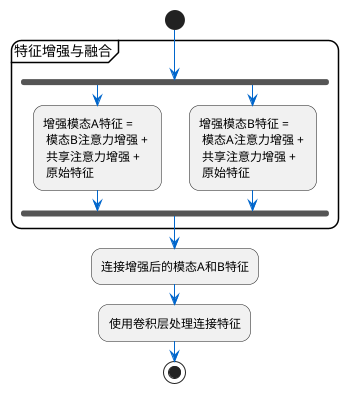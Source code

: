@startuml 双向通道注意力-特征增强与融合
skinparam backgroundColor white
skinparam roundcorner 20
skinparam ArrowColor #0066CC

start

partition "特征增强与融合" {
  fork
     :增强模态A特征 = 
      模态B注意力增强 + 
      共享注意力增强 + 
      原始特征;
  fork again
     :增强模态B特征 = 
      模态A注意力增强 + 
      共享注意力增强 + 
      原始特征;
  end fork
}

:连接增强后的模态A和B特征;
:使用卷积层处理连接特征;

stop
@enduml 